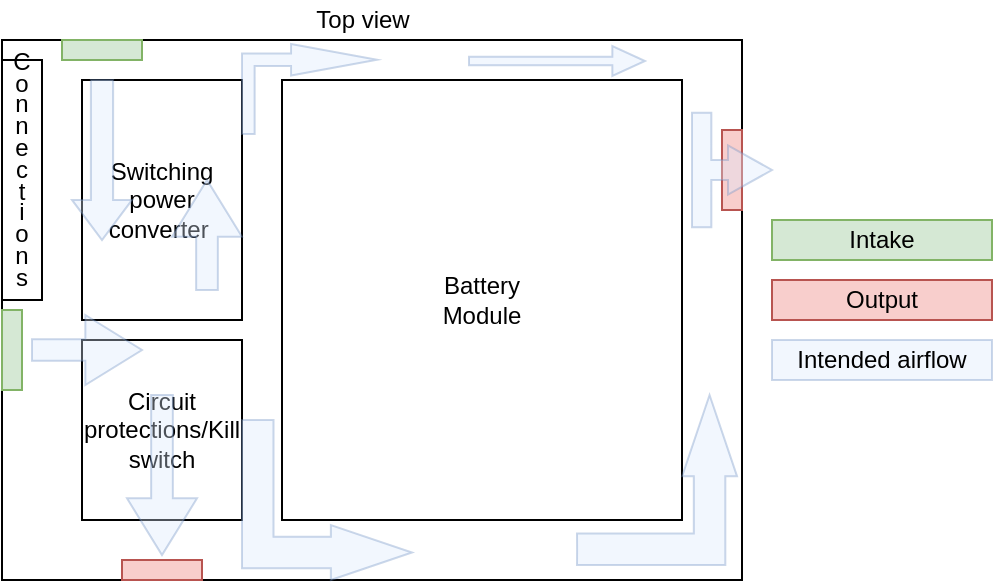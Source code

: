 <mxfile version="14.5.1" type="device"><diagram id="eaX3aqY0taR-N5FpXAgb" name="Page-1"><mxGraphModel dx="813" dy="470" grid="1" gridSize="10" guides="1" tooltips="1" connect="1" arrows="1" fold="1" page="1" pageScale="1" pageWidth="850" pageHeight="1100" math="0" shadow="0"><root><mxCell id="0"/><mxCell id="1" parent="0"/><mxCell id="NVohxJK-2mp0_dJYqgAr-5" value="" style="rounded=0;whiteSpace=wrap;html=1;" vertex="1" parent="1"><mxGeometry x="340" y="360" width="370" height="270" as="geometry"/></mxCell><mxCell id="NVohxJK-2mp0_dJYqgAr-6" value="Switching&lt;br&gt;power converter&amp;nbsp;" style="rounded=0;whiteSpace=wrap;html=1;" vertex="1" parent="1"><mxGeometry x="380" y="380" width="80" height="120" as="geometry"/></mxCell><mxCell id="NVohxJK-2mp0_dJYqgAr-7" value="Top view" style="text;html=1;align=center;verticalAlign=middle;resizable=0;points=[];autosize=1;" vertex="1" parent="1"><mxGeometry x="490" y="340" width="60" height="20" as="geometry"/></mxCell><mxCell id="NVohxJK-2mp0_dJYqgAr-8" value="Battery&lt;br&gt;Module" style="rounded=0;whiteSpace=wrap;html=1;" vertex="1" parent="1"><mxGeometry x="480" y="380" width="200" height="220" as="geometry"/></mxCell><mxCell id="NVohxJK-2mp0_dJYqgAr-9" value="" style="rounded=0;whiteSpace=wrap;html=1;fillColor=#d5e8d4;strokeColor=#82b366;rotation=-90;" vertex="1" parent="1"><mxGeometry x="325" y="510" width="40" height="10" as="geometry"/></mxCell><mxCell id="NVohxJK-2mp0_dJYqgAr-10" value="" style="rounded=0;whiteSpace=wrap;html=1;fillColor=#d5e8d4;strokeColor=#82b366;" vertex="1" parent="1"><mxGeometry x="370" y="360" width="40" height="10" as="geometry"/></mxCell><mxCell id="NVohxJK-2mp0_dJYqgAr-12" value="" style="rounded=0;whiteSpace=wrap;html=1;fillColor=#f8cecc;strokeColor=#b85450;" vertex="1" parent="1"><mxGeometry x="400" y="620" width="40" height="10" as="geometry"/></mxCell><mxCell id="NVohxJK-2mp0_dJYqgAr-13" value="Circuit protections/Kill switch" style="rounded=0;whiteSpace=wrap;html=1;" vertex="1" parent="1"><mxGeometry x="380" y="510" width="80" height="90" as="geometry"/></mxCell><mxCell id="NVohxJK-2mp0_dJYqgAr-16" value="&lt;p style=&quot;line-height: 90%&quot;&gt;C&lt;br&gt;o&lt;br&gt;n&lt;br&gt;n&lt;br&gt;e&lt;br&gt;c&lt;br&gt;t&lt;br&gt;i&lt;br&gt;o&lt;br&gt;n&lt;br&gt;s&lt;br&gt;&lt;br&gt;&lt;/p&gt;" style="rounded=0;whiteSpace=wrap;html=1;direction=west;" vertex="1" parent="1"><mxGeometry x="340" y="370" width="20" height="120" as="geometry"/></mxCell><mxCell id="NVohxJK-2mp0_dJYqgAr-17" value="" style="rounded=0;whiteSpace=wrap;html=1;fillColor=#f8cecc;strokeColor=#b85450;rotation=-90;" vertex="1" parent="1"><mxGeometry x="685" y="420" width="40" height="10" as="geometry"/></mxCell><mxCell id="NVohxJK-2mp0_dJYqgAr-22" value="" style="html=1;shadow=0;dashed=0;align=center;verticalAlign=middle;shape=mxgraph.arrows2.bendArrow;dy=7.88;dx=40.57;notch=0.05;arrowHead=27.43;sketch=0;fillColor=#dae8fc;rotation=0;flipV=1;strokeColor=#6c8ebf;fillOpacity=35;strokeOpacity=35;" vertex="1" parent="1"><mxGeometry x="460" y="550" width="85" height="80" as="geometry"/></mxCell><mxCell id="NVohxJK-2mp0_dJYqgAr-23" value="" style="html=1;shadow=0;dashed=0;align=center;verticalAlign=middle;shape=mxgraph.arrows2.bendArrow;dy=7.88;dx=40.57;notch=0.05;arrowHead=27.43;sketch=0;fillColor=#dae8fc;rotation=-90;flipV=1;strokeColor=#6c8ebf;fillOpacity=35;strokeOpacity=35;" vertex="1" parent="1"><mxGeometry x="625" y="540" width="85" height="80" as="geometry"/></mxCell><mxCell id="NVohxJK-2mp0_dJYqgAr-24" value="" style="html=1;shadow=0;dashed=0;align=center;verticalAlign=middle;shape=mxgraph.arrows2.bendArrow;dy=3.16;dx=42.98;notch=0.05;arrowHead=15.76;sketch=0;fillColor=#dae8fc;rotation=0;flipV=0;strokeColor=#6c8ebf;fillOpacity=35;strokeOpacity=35;flipH=0;" vertex="1" parent="1"><mxGeometry x="460" y="362" width="67.5" height="45" as="geometry"/></mxCell><mxCell id="NVohxJK-2mp0_dJYqgAr-26" value="" style="html=1;shadow=0;dashed=0;align=center;verticalAlign=middle;shape=mxgraph.arrows2.arrow;dy=0.63;dx=20.05;direction=south;notch=0;sketch=0;fillColor=#dae8fc;strokeColor=#6c8ebf;fillOpacity=35;strokeOpacity=35;" vertex="1" parent="1"><mxGeometry x="375" y="380" width="30" height="80" as="geometry"/></mxCell><mxCell id="NVohxJK-2mp0_dJYqgAr-28" value="" style="html=1;shadow=0;dashed=0;align=center;verticalAlign=middle;shape=mxgraph.arrows2.arrow;dy=0.69;dx=28.33;direction=north;notch=0;sketch=0;fillColor=#dae8fc;fillOpacity=35;strokeOpacity=35;strokeColor=#6c8ebf;rotation=90;" vertex="1" parent="1"><mxGeometry x="365" y="487.5" width="35" height="55" as="geometry"/></mxCell><mxCell id="NVohxJK-2mp0_dJYqgAr-30" value="" style="html=1;shadow=0;dashed=0;align=center;verticalAlign=middle;shape=mxgraph.arrows2.arrow;dy=0.69;dx=28.33;direction=north;notch=0;sketch=0;fillColor=#dae8fc;fillOpacity=35;strokeOpacity=35;strokeColor=#6c8ebf;rotation=0;" vertex="1" parent="1"><mxGeometry x="425" y="430" width="35" height="55" as="geometry"/></mxCell><mxCell id="NVohxJK-2mp0_dJYqgAr-31" value="" style="html=1;shadow=0;dashed=0;align=center;verticalAlign=middle;shape=mxgraph.arrows2.arrow;dy=0.69;dx=28.33;direction=north;notch=0;sketch=0;fillColor=#dae8fc;fillOpacity=35;strokeOpacity=35;strokeColor=#6c8ebf;rotation=-180;" vertex="1" parent="1"><mxGeometry x="402.5" y="537.5" width="35" height="80" as="geometry"/></mxCell><mxCell id="NVohxJK-2mp0_dJYqgAr-33" value="" style="html=1;shadow=0;dashed=0;align=center;verticalAlign=middle;shape=mxgraph.arrows2.tailedNotchedArrow;dy1=5;dx1=22;notch=0;arrowHead=7.33;dx2=9.67;dy2=28.67;sketch=0;fillColor=#dae8fc;fillOpacity=35;strokeOpacity=35;strokeColor=#6c8ebf;" vertex="1" parent="1"><mxGeometry x="685" y="395" width="40" height="60" as="geometry"/></mxCell><mxCell id="NVohxJK-2mp0_dJYqgAr-34" value="" style="html=1;shadow=0;dashed=0;align=center;verticalAlign=middle;shape=mxgraph.arrows2.arrow;dy=0.72;dx=16.33;direction=north;notch=0;sketch=0;fillColor=#dae8fc;fillOpacity=35;strokeOpacity=35;strokeColor=#6c8ebf;rotation=90;" vertex="1" parent="1"><mxGeometry x="610" y="326.5" width="15" height="88" as="geometry"/></mxCell><mxCell id="NVohxJK-2mp0_dJYqgAr-36" value="Intake" style="rounded=0;whiteSpace=wrap;html=1;fillColor=#d5e8d4;strokeColor=#82b366;" vertex="1" parent="1"><mxGeometry x="725" y="450" width="110" height="20" as="geometry"/></mxCell><mxCell id="NVohxJK-2mp0_dJYqgAr-37" value="Output" style="rounded=0;whiteSpace=wrap;html=1;fillColor=#f8cecc;strokeColor=#b85450;" vertex="1" parent="1"><mxGeometry x="725" y="480" width="110" height="20" as="geometry"/></mxCell><mxCell id="NVohxJK-2mp0_dJYqgAr-38" value="Intended airflow" style="rounded=0;whiteSpace=wrap;html=1;shadow=0;sketch=0;fillColor=#dae8fc;strokeColor=#6c8ebf;fillOpacity=35;strokeOpacity=35;" vertex="1" parent="1"><mxGeometry x="725" y="510" width="110" height="20" as="geometry"/></mxCell></root></mxGraphModel></diagram></mxfile>